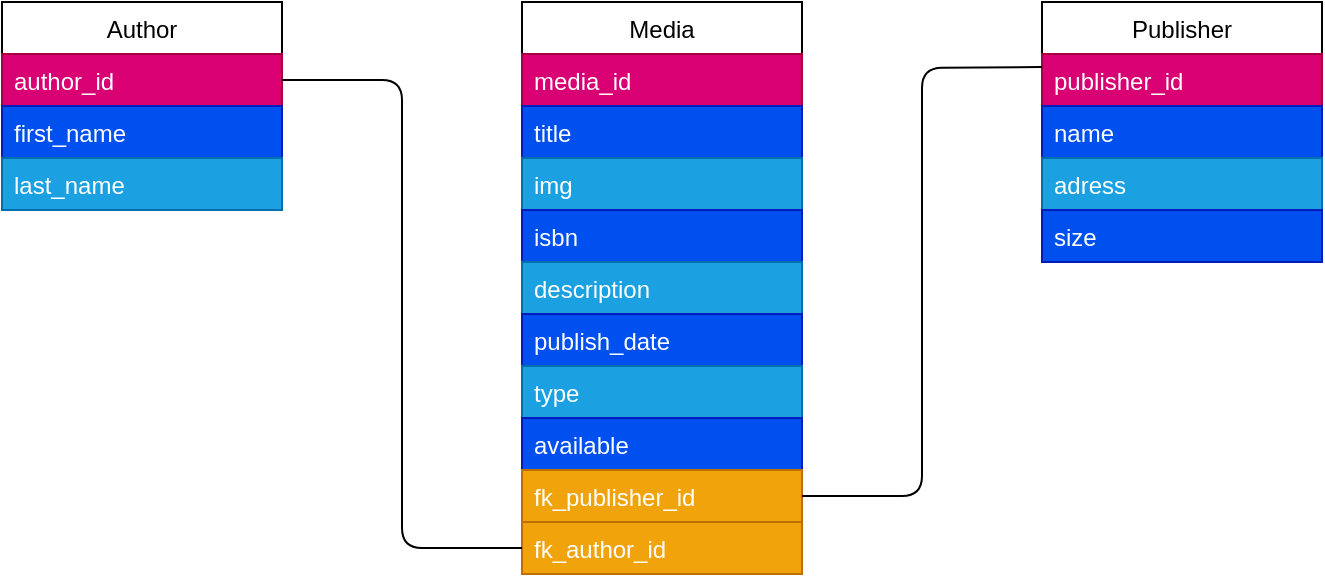 <mxfile version="13.9.2" type="github">
  <diagram id="BSL_oscRSJz_daHEqX1F" name="Page-1">
    <mxGraphModel dx="782" dy="469" grid="1" gridSize="10" guides="1" tooltips="1" connect="1" arrows="1" fold="1" page="1" pageScale="1" pageWidth="1169" pageHeight="827" math="0" shadow="0">
      <root>
        <mxCell id="0" />
        <mxCell id="1" parent="0" />
        <mxCell id="agJ9UwrD3_C4jMkGTYBJ-1" value="Author" style="swimlane;fontStyle=0;childLayout=stackLayout;horizontal=1;startSize=26;horizontalStack=0;resizeParent=1;resizeParentMax=0;resizeLast=0;collapsible=1;marginBottom=0;" vertex="1" parent="1">
          <mxGeometry x="160" y="120" width="140" height="104" as="geometry" />
        </mxCell>
        <mxCell id="agJ9UwrD3_C4jMkGTYBJ-2" value="author_id" style="text;strokeColor=#A50040;fillColor=#d80073;align=left;verticalAlign=top;spacingLeft=4;spacingRight=4;overflow=hidden;rotatable=0;points=[[0,0.5],[1,0.5]];portConstraint=eastwest;fontColor=#ffffff;" vertex="1" parent="agJ9UwrD3_C4jMkGTYBJ-1">
          <mxGeometry y="26" width="140" height="26" as="geometry" />
        </mxCell>
        <mxCell id="agJ9UwrD3_C4jMkGTYBJ-3" value="first_name" style="text;strokeColor=#001DBC;fillColor=#0050ef;align=left;verticalAlign=top;spacingLeft=4;spacingRight=4;overflow=hidden;rotatable=0;points=[[0,0.5],[1,0.5]];portConstraint=eastwest;fontColor=#ffffff;" vertex="1" parent="agJ9UwrD3_C4jMkGTYBJ-1">
          <mxGeometry y="52" width="140" height="26" as="geometry" />
        </mxCell>
        <mxCell id="agJ9UwrD3_C4jMkGTYBJ-4" value="last_name" style="text;strokeColor=#006EAF;fillColor=#1ba1e2;align=left;verticalAlign=top;spacingLeft=4;spacingRight=4;overflow=hidden;rotatable=0;points=[[0,0.5],[1,0.5]];portConstraint=eastwest;fontColor=#ffffff;" vertex="1" parent="agJ9UwrD3_C4jMkGTYBJ-1">
          <mxGeometry y="78" width="140" height="26" as="geometry" />
        </mxCell>
        <mxCell id="agJ9UwrD3_C4jMkGTYBJ-5" value="Media" style="swimlane;fontStyle=0;childLayout=stackLayout;horizontal=1;startSize=26;horizontalStack=0;resizeParent=1;resizeParentMax=0;resizeLast=0;collapsible=1;marginBottom=0;" vertex="1" parent="1">
          <mxGeometry x="420" y="120" width="140" height="286" as="geometry" />
        </mxCell>
        <mxCell id="agJ9UwrD3_C4jMkGTYBJ-20" value="media_id" style="text;strokeColor=#A50040;fillColor=#d80073;align=left;verticalAlign=top;spacingLeft=4;spacingRight=4;overflow=hidden;rotatable=0;points=[[0,0.5],[1,0.5]];portConstraint=eastwest;fontColor=#ffffff;" vertex="1" parent="agJ9UwrD3_C4jMkGTYBJ-5">
          <mxGeometry y="26" width="140" height="26" as="geometry" />
        </mxCell>
        <mxCell id="agJ9UwrD3_C4jMkGTYBJ-6" value="title" style="text;strokeColor=#001DBC;fillColor=#0050ef;align=left;verticalAlign=top;spacingLeft=4;spacingRight=4;overflow=hidden;rotatable=0;points=[[0,0.5],[1,0.5]];portConstraint=eastwest;fontColor=#ffffff;" vertex="1" parent="agJ9UwrD3_C4jMkGTYBJ-5">
          <mxGeometry y="52" width="140" height="26" as="geometry" />
        </mxCell>
        <mxCell id="agJ9UwrD3_C4jMkGTYBJ-7" value="img" style="text;strokeColor=#006EAF;fillColor=#1ba1e2;align=left;verticalAlign=top;spacingLeft=4;spacingRight=4;overflow=hidden;rotatable=0;points=[[0,0.5],[1,0.5]];portConstraint=eastwest;fontColor=#ffffff;" vertex="1" parent="agJ9UwrD3_C4jMkGTYBJ-5">
          <mxGeometry y="78" width="140" height="26" as="geometry" />
        </mxCell>
        <mxCell id="agJ9UwrD3_C4jMkGTYBJ-8" value="isbn" style="text;strokeColor=#001DBC;fillColor=#0050ef;align=left;verticalAlign=top;spacingLeft=4;spacingRight=4;overflow=hidden;rotatable=0;points=[[0,0.5],[1,0.5]];portConstraint=eastwest;fontColor=#ffffff;" vertex="1" parent="agJ9UwrD3_C4jMkGTYBJ-5">
          <mxGeometry y="104" width="140" height="26" as="geometry" />
        </mxCell>
        <mxCell id="agJ9UwrD3_C4jMkGTYBJ-13" value="description" style="text;strokeColor=#006EAF;fillColor=#1ba1e2;align=left;verticalAlign=top;spacingLeft=4;spacingRight=4;overflow=hidden;rotatable=0;points=[[0,0.5],[1,0.5]];portConstraint=eastwest;fontColor=#ffffff;" vertex="1" parent="agJ9UwrD3_C4jMkGTYBJ-5">
          <mxGeometry y="130" width="140" height="26" as="geometry" />
        </mxCell>
        <mxCell id="agJ9UwrD3_C4jMkGTYBJ-14" value="publish_date" style="text;strokeColor=#001DBC;fillColor=#0050ef;align=left;verticalAlign=top;spacingLeft=4;spacingRight=4;overflow=hidden;rotatable=0;points=[[0,0.5],[1,0.5]];portConstraint=eastwest;fontColor=#ffffff;" vertex="1" parent="agJ9UwrD3_C4jMkGTYBJ-5">
          <mxGeometry y="156" width="140" height="26" as="geometry" />
        </mxCell>
        <mxCell id="agJ9UwrD3_C4jMkGTYBJ-15" value="type" style="text;strokeColor=#006EAF;fillColor=#1ba1e2;align=left;verticalAlign=top;spacingLeft=4;spacingRight=4;overflow=hidden;rotatable=0;points=[[0,0.5],[1,0.5]];portConstraint=eastwest;fontColor=#ffffff;" vertex="1" parent="agJ9UwrD3_C4jMkGTYBJ-5">
          <mxGeometry y="182" width="140" height="26" as="geometry" />
        </mxCell>
        <mxCell id="agJ9UwrD3_C4jMkGTYBJ-16" value="available" style="text;strokeColor=#001DBC;fillColor=#0050ef;align=left;verticalAlign=top;spacingLeft=4;spacingRight=4;overflow=hidden;rotatable=0;points=[[0,0.5],[1,0.5]];portConstraint=eastwest;fontColor=#ffffff;" vertex="1" parent="agJ9UwrD3_C4jMkGTYBJ-5">
          <mxGeometry y="208" width="140" height="26" as="geometry" />
        </mxCell>
        <mxCell id="agJ9UwrD3_C4jMkGTYBJ-17" value="fk_publisher_id" style="text;strokeColor=#BD7000;fillColor=#f0a30a;align=left;verticalAlign=top;spacingLeft=4;spacingRight=4;overflow=hidden;rotatable=0;points=[[0,0.5],[1,0.5]];portConstraint=eastwest;fontColor=#ffffff;" vertex="1" parent="agJ9UwrD3_C4jMkGTYBJ-5">
          <mxGeometry y="234" width="140" height="26" as="geometry" />
        </mxCell>
        <mxCell id="agJ9UwrD3_C4jMkGTYBJ-18" value="fk_author_id" style="text;strokeColor=#BD7000;fillColor=#f0a30a;align=left;verticalAlign=top;spacingLeft=4;spacingRight=4;overflow=hidden;rotatable=0;points=[[0,0.5],[1,0.5]];portConstraint=eastwest;fontColor=#ffffff;" vertex="1" parent="agJ9UwrD3_C4jMkGTYBJ-5">
          <mxGeometry y="260" width="140" height="26" as="geometry" />
        </mxCell>
        <mxCell id="agJ9UwrD3_C4jMkGTYBJ-9" value="Publisher" style="swimlane;fontStyle=0;childLayout=stackLayout;horizontal=1;startSize=26;horizontalStack=0;resizeParent=1;resizeParentMax=0;resizeLast=0;collapsible=1;marginBottom=0;" vertex="1" parent="1">
          <mxGeometry x="680" y="120" width="140" height="130" as="geometry" />
        </mxCell>
        <mxCell id="agJ9UwrD3_C4jMkGTYBJ-10" value="publisher_id" style="text;strokeColor=#A50040;fillColor=#d80073;align=left;verticalAlign=top;spacingLeft=4;spacingRight=4;overflow=hidden;rotatable=0;points=[[0,0.5],[1,0.5]];portConstraint=eastwest;fontColor=#ffffff;" vertex="1" parent="agJ9UwrD3_C4jMkGTYBJ-9">
          <mxGeometry y="26" width="140" height="26" as="geometry" />
        </mxCell>
        <mxCell id="agJ9UwrD3_C4jMkGTYBJ-11" value="name" style="text;strokeColor=#001DBC;fillColor=#0050ef;align=left;verticalAlign=top;spacingLeft=4;spacingRight=4;overflow=hidden;rotatable=0;points=[[0,0.5],[1,0.5]];portConstraint=eastwest;fontColor=#ffffff;" vertex="1" parent="agJ9UwrD3_C4jMkGTYBJ-9">
          <mxGeometry y="52" width="140" height="26" as="geometry" />
        </mxCell>
        <mxCell id="agJ9UwrD3_C4jMkGTYBJ-12" value="adress" style="text;strokeColor=#006EAF;fillColor=#1ba1e2;align=left;verticalAlign=top;spacingLeft=4;spacingRight=4;overflow=hidden;rotatable=0;points=[[0,0.5],[1,0.5]];portConstraint=eastwest;fontColor=#ffffff;" vertex="1" parent="agJ9UwrD3_C4jMkGTYBJ-9">
          <mxGeometry y="78" width="140" height="26" as="geometry" />
        </mxCell>
        <mxCell id="agJ9UwrD3_C4jMkGTYBJ-21" value="size" style="text;strokeColor=#001DBC;fillColor=#0050ef;align=left;verticalAlign=top;spacingLeft=4;spacingRight=4;overflow=hidden;rotatable=0;points=[[0,0.5],[1,0.5]];portConstraint=eastwest;fontColor=#ffffff;" vertex="1" parent="agJ9UwrD3_C4jMkGTYBJ-9">
          <mxGeometry y="104" width="140" height="26" as="geometry" />
        </mxCell>
        <mxCell id="agJ9UwrD3_C4jMkGTYBJ-22" value="" style="endArrow=none;html=1;fontColor=#FFFFFF;exitX=1;exitY=0.5;exitDx=0;exitDy=0;entryX=0;entryY=0.5;entryDx=0;entryDy=0;" edge="1" parent="1" source="agJ9UwrD3_C4jMkGTYBJ-2" target="agJ9UwrD3_C4jMkGTYBJ-18">
          <mxGeometry width="50" height="50" relative="1" as="geometry">
            <mxPoint x="270" y="350" as="sourcePoint" />
            <mxPoint x="320" y="300" as="targetPoint" />
            <Array as="points">
              <mxPoint x="360" y="159" />
              <mxPoint x="360" y="393" />
            </Array>
          </mxGeometry>
        </mxCell>
        <mxCell id="agJ9UwrD3_C4jMkGTYBJ-23" value="" style="endArrow=none;html=1;fontColor=#FFFFFF;entryX=0;entryY=0.25;entryDx=0;entryDy=0;exitX=1;exitY=0.5;exitDx=0;exitDy=0;" edge="1" parent="1" source="agJ9UwrD3_C4jMkGTYBJ-17" target="agJ9UwrD3_C4jMkGTYBJ-9">
          <mxGeometry width="50" height="50" relative="1" as="geometry">
            <mxPoint x="670" y="390" as="sourcePoint" />
            <mxPoint x="720" y="340" as="targetPoint" />
            <Array as="points">
              <mxPoint x="620" y="367" />
              <mxPoint x="620" y="153" />
            </Array>
          </mxGeometry>
        </mxCell>
      </root>
    </mxGraphModel>
  </diagram>
</mxfile>
